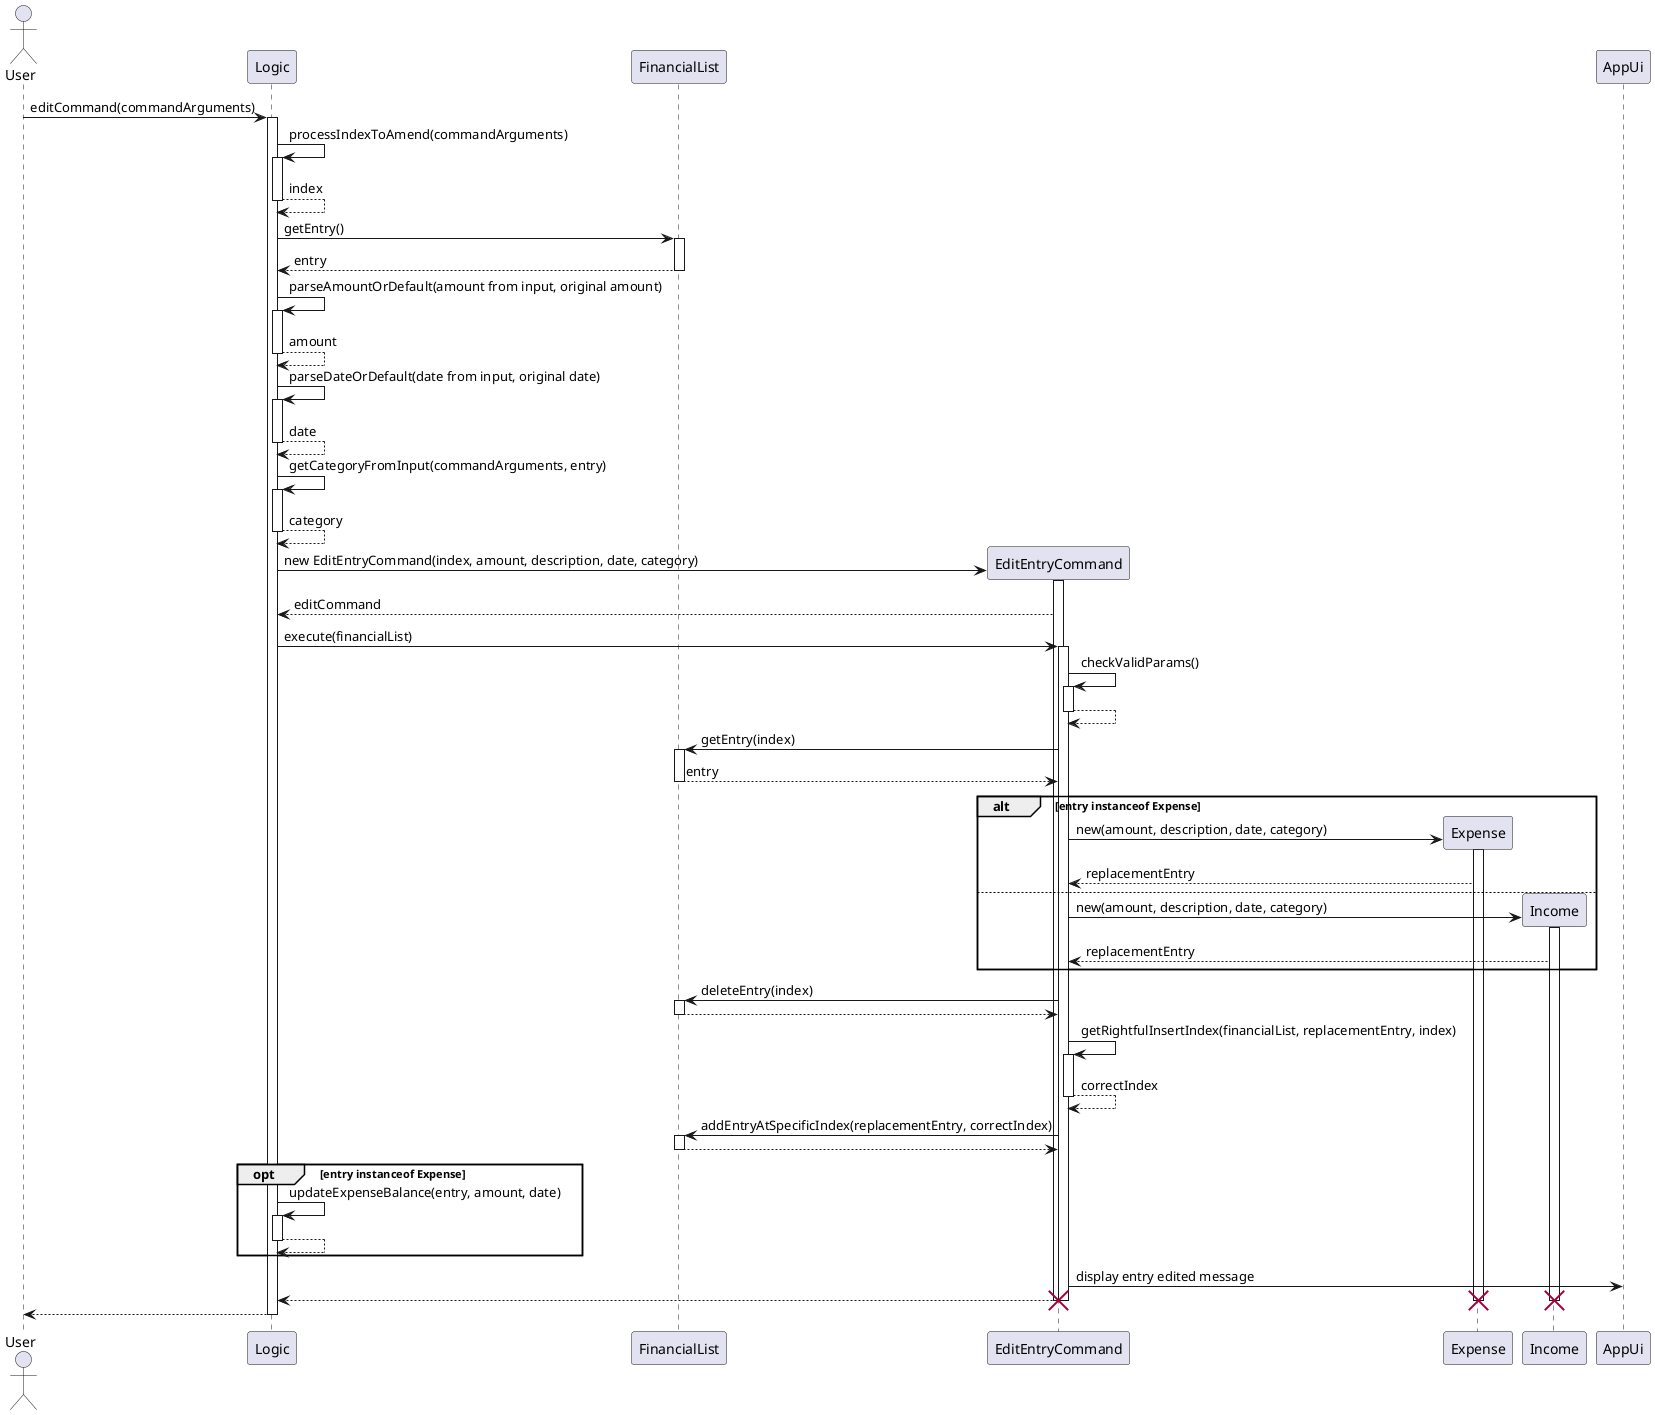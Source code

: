 @startuml

actor  User

participant Logic
participant FinancialList


User -> Logic: editCommand(commandArguments)
activate Logic

Logic -> Logic: processIndexToAmend(commandArguments)
activate Logic
return index

Logic -> FinancialList: getEntry()
activate FinancialList
return entry

Logic -> Logic: parseAmountOrDefault(amount from input, original amount)
activate Logic
return amount

Logic -> Logic: parseDateOrDefault(date from input, original date)
activate Logic
return date

Logic -> Logic: getCategoryFromInput(commandArguments, entry)
activate Logic
return category

create EditEntryCommand
Logic -> EditEntryCommand: new EditEntryCommand(index, amount, description, date, category)
activate EditEntryCommand
EditEntryCommand --> Logic: editCommand

Logic -> EditEntryCommand: execute(financialList)
activate EditEntryCommand

EditEntryCommand -> EditEntryCommand: checkValidParams()
activate EditEntryCommand
return

EditEntryCommand -> FinancialList: getEntry(index)
activate FinancialList
return entry

alt entry instanceof Expense
    Create Expense
    EditEntryCommand -> Expense: new(amount, description, date, category)
    activate Expense
    Expense --> EditEntryCommand: replacementEntry
else
    Create Income
    EditEntryCommand -> Income: new(amount, description, date, category)
    activate Income
    Income --> EditEntryCommand: replacementEntry
end
EditEntryCommand -> FinancialList: deleteEntry(index)
activate FinancialList
return
EditEntryCommand -> EditEntryCommand: getRightfulInsertIndex(financialList, replacementEntry, index)
activate EditEntryCommand
return correctIndex
EditEntryCommand -> FinancialList: addEntryAtSpecificIndex(replacementEntry, correctIndex)
activate FinancialList
return
opt entry instanceof Expense
    Logic -> Logic: updateExpenseBalance(entry, amount, date)
    activate Logic
    return
end

EditEntryCommand -> AppUi: display entry edited message

EditEntryCommand --> Logic
destroy Expense
destroy Income
deactivate EditEntryCommand
destroy EditEntryCommand
Logic --> User
deactivate Logic

@enduml